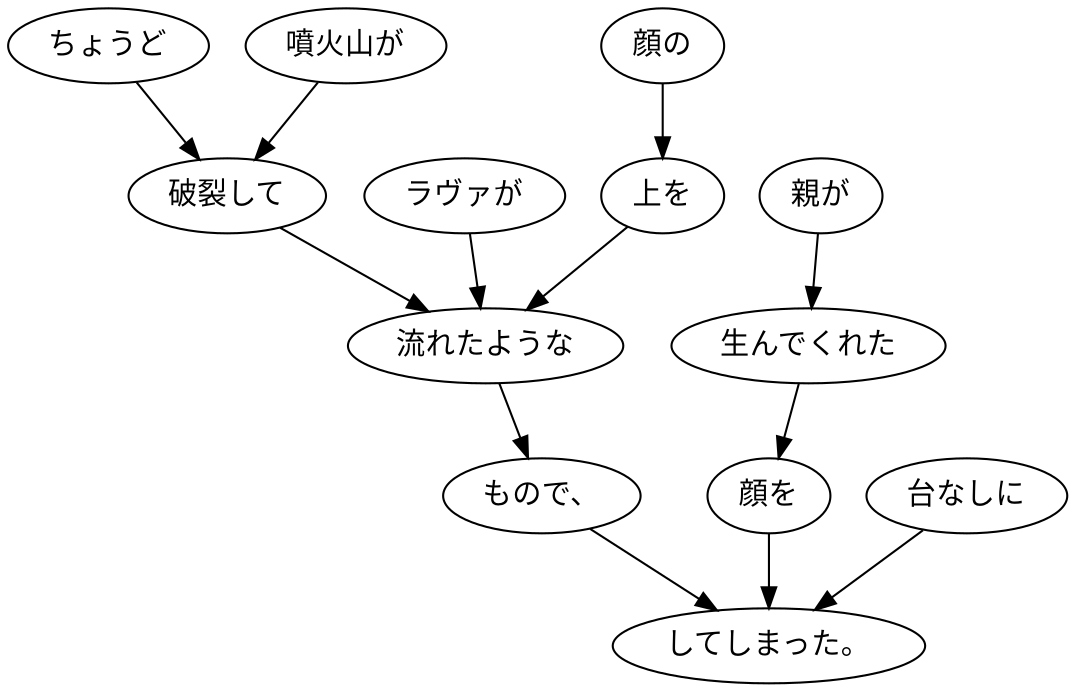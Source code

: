 digraph graph5585 {
	node0 [label="ちょうど"];
	node1 [label="噴火山が"];
	node2 [label="破裂して"];
	node3 [label="ラヴァが"];
	node4 [label="顔の"];
	node5 [label="上を"];
	node6 [label="流れたような"];
	node7 [label="もので、"];
	node8 [label="親が"];
	node9 [label="生んでくれた"];
	node10 [label="顔を"];
	node11 [label="台なしに"];
	node12 [label="してしまった。"];
	node0 -> node2;
	node1 -> node2;
	node2 -> node6;
	node3 -> node6;
	node4 -> node5;
	node5 -> node6;
	node6 -> node7;
	node7 -> node12;
	node8 -> node9;
	node9 -> node10;
	node10 -> node12;
	node11 -> node12;
}
